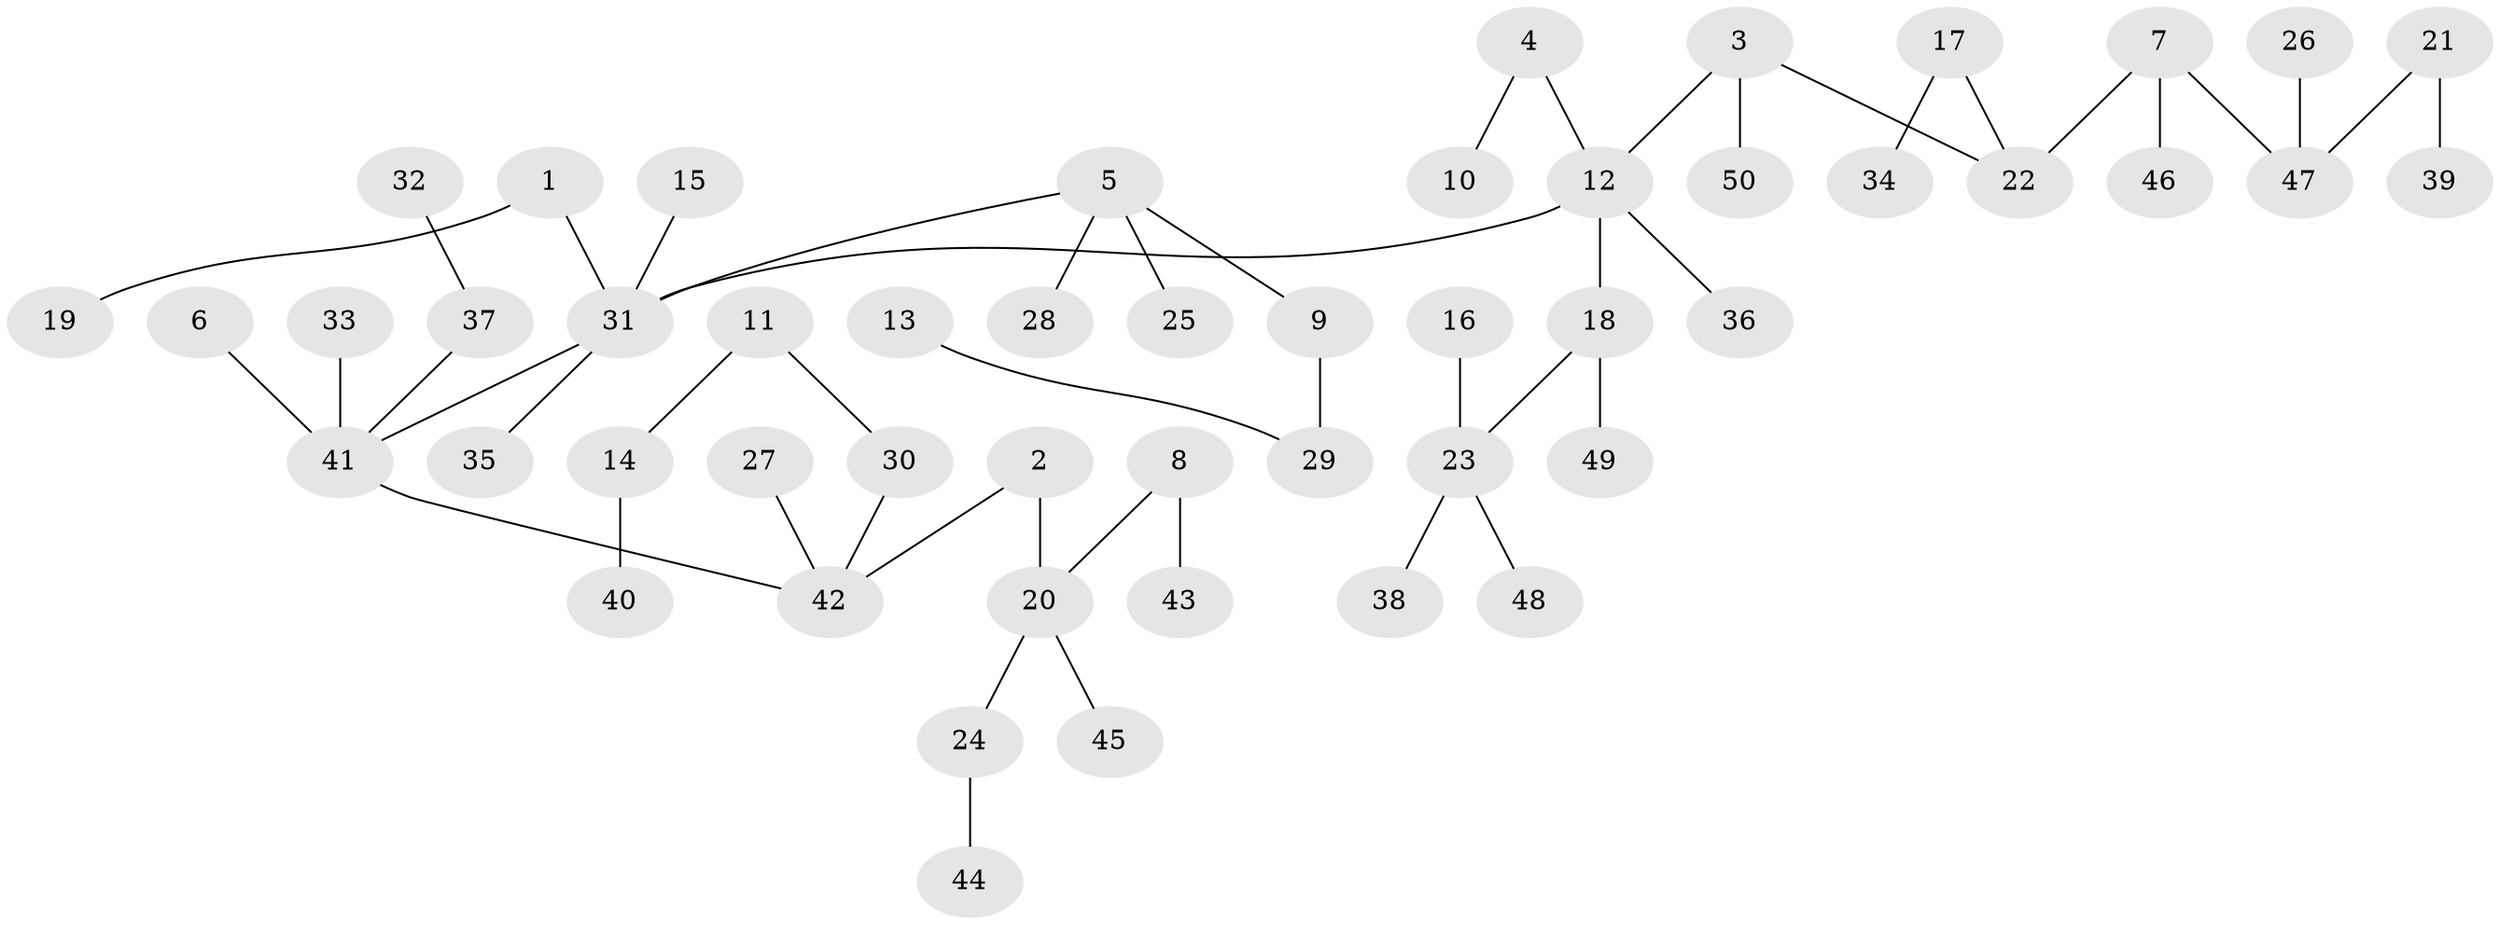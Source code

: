 // original degree distribution, {8: 0.010101010101010102, 6: 0.020202020202020204, 2: 0.3434343434343434, 7: 0.010101010101010102, 5: 0.030303030303030304, 4: 0.04040404040404041, 3: 0.08080808080808081, 1: 0.46464646464646464}
// Generated by graph-tools (version 1.1) at 2025/02/03/09/25 03:02:28]
// undirected, 50 vertices, 49 edges
graph export_dot {
graph [start="1"]
  node [color=gray90,style=filled];
  1;
  2;
  3;
  4;
  5;
  6;
  7;
  8;
  9;
  10;
  11;
  12;
  13;
  14;
  15;
  16;
  17;
  18;
  19;
  20;
  21;
  22;
  23;
  24;
  25;
  26;
  27;
  28;
  29;
  30;
  31;
  32;
  33;
  34;
  35;
  36;
  37;
  38;
  39;
  40;
  41;
  42;
  43;
  44;
  45;
  46;
  47;
  48;
  49;
  50;
  1 -- 19 [weight=1.0];
  1 -- 31 [weight=1.0];
  2 -- 20 [weight=1.0];
  2 -- 42 [weight=1.0];
  3 -- 12 [weight=1.0];
  3 -- 22 [weight=1.0];
  3 -- 50 [weight=1.0];
  4 -- 10 [weight=1.0];
  4 -- 12 [weight=1.0];
  5 -- 9 [weight=1.0];
  5 -- 25 [weight=1.0];
  5 -- 28 [weight=1.0];
  5 -- 31 [weight=1.0];
  6 -- 41 [weight=1.0];
  7 -- 22 [weight=1.0];
  7 -- 46 [weight=1.0];
  7 -- 47 [weight=1.0];
  8 -- 20 [weight=1.0];
  8 -- 43 [weight=1.0];
  9 -- 29 [weight=1.0];
  11 -- 14 [weight=1.0];
  11 -- 30 [weight=1.0];
  12 -- 18 [weight=1.0];
  12 -- 31 [weight=1.0];
  12 -- 36 [weight=1.0];
  13 -- 29 [weight=1.0];
  14 -- 40 [weight=1.0];
  15 -- 31 [weight=1.0];
  16 -- 23 [weight=1.0];
  17 -- 22 [weight=1.0];
  17 -- 34 [weight=1.0];
  18 -- 23 [weight=1.0];
  18 -- 49 [weight=1.0];
  20 -- 24 [weight=1.0];
  20 -- 45 [weight=1.0];
  21 -- 39 [weight=1.0];
  21 -- 47 [weight=1.0];
  23 -- 38 [weight=1.0];
  23 -- 48 [weight=1.0];
  24 -- 44 [weight=1.0];
  26 -- 47 [weight=1.0];
  27 -- 42 [weight=1.0];
  30 -- 42 [weight=1.0];
  31 -- 35 [weight=1.0];
  31 -- 41 [weight=1.0];
  32 -- 37 [weight=1.0];
  33 -- 41 [weight=1.0];
  37 -- 41 [weight=1.0];
  41 -- 42 [weight=1.0];
}
